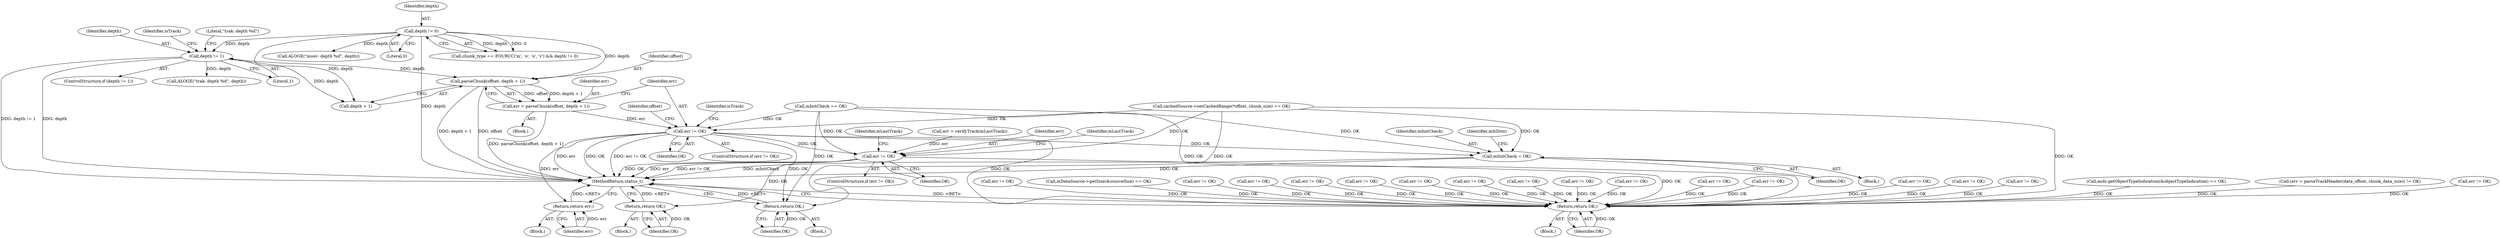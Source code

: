 digraph "0_Android_8a3a2f6ea7defe1a81bb32b3c9f3537f84749b9d@pointer" {
"1000631" [label="(Call,parseChunk(offset, depth + 1))"];
"1000558" [label="(Call,depth != 1)"];
"1000452" [label="(Call,depth != 0)"];
"1000629" [label="(Call,err = parseChunk(offset, depth + 1))"];
"1000637" [label="(Call,err != OK)"];
"1000650" [label="(Return,return err;)"];
"1000682" [label="(Call,err != OK)"];
"1000741" [label="(Return,return OK;)"];
"1003921" [label="(Return,return OK;)"];
"1000753" [label="(Call,mInitCheck = OK)"];
"1000764" [label="(Return,return OK;)"];
"1003452" [label="(Call,err != OK)"];
"1001681" [label="(Call,err != OK)"];
"1000625" [label="(Identifier,offset)"];
"1000682" [label="(Call,err != OK)"];
"1000741" [label="(Return,return OK;)"];
"1000695" [label="(Block,)"];
"1000444" [label="(Call,chunk_type == FOURCC('m', 'o', 'o', 'v') && depth != 0)"];
"1000630" [label="(Identifier,err)"];
"1000118" [label="(Block,)"];
"1002225" [label="(Call,err != OK)"];
"1000755" [label="(Identifier,OK)"];
"1000640" [label="(Block,)"];
"1000681" [label="(ControlStructure,if (err != OK))"];
"1002575" [label="(Call,err != OK)"];
"1002017" [label="(Call,err != OK)"];
"1000454" [label="(Literal,0)"];
"1000627" [label="(Block,)"];
"1000559" [label="(Identifier,depth)"];
"1000642" [label="(Identifier,isTrack)"];
"1000522" [label="(Call,cachedSource->setCachedRange(*offset, chunk_size) == OK)"];
"1003750" [label="(Call,err != OK)"];
"1000765" [label="(Identifier,OK)"];
"1002513" [label="(Call,err != OK)"];
"1000558" [label="(Call,depth != 1)"];
"1000693" [label="(Identifier,mLastTrack)"];
"1000754" [label="(Identifier,mInitCheck)"];
"1003921" [label="(Return,return OK;)"];
"1000562" [label="(Call,ALOGE(\"trak: depth %d\", depth))"];
"1000758" [label="(Identifier,mIsDrm)"];
"1000637" [label="(Call,err != OK)"];
"1002544" [label="(Call,err != OK)"];
"1003048" [label="(Call,err != OK)"];
"1002154" [label="(Call,err != OK)"];
"1000568" [label="(Identifier,isTrack)"];
"1002270" [label="(Call,err != OK)"];
"1000764" [label="(Return,return OK;)"];
"1000651" [label="(Identifier,err)"];
"1000560" [label="(Literal,1)"];
"1000752" [label="(Block,)"];
"1002718" [label="(Call,err != OK)"];
"1003923" [label="(MethodReturn,status_t)"];
"1000631" [label="(Call,parseChunk(offset, depth + 1))"];
"1003083" [label="(Call,err != OK)"];
"1000633" [label="(Call,depth + 1)"];
"1000753" [label="(Call,mInitCheck = OK)"];
"1003910" [label="(Call,err != OK)"];
"1002744" [label="(Call,esds.getObjectTypeIndication(&objectTypeIndication) == OK)"];
"1000742" [label="(Identifier,OK)"];
"1001174" [label="(Call,(err = parseTrackHeader(data_offset, chunk_data_size)) != OK)"];
"1000763" [label="(Block,)"];
"1000636" [label="(ControlStructure,if (err != OK))"];
"1000470" [label="(Call,mInitCheck == OK)"];
"1000684" [label="(Identifier,OK)"];
"1000677" [label="(Call,err = verifyTrack(mLastTrack))"];
"1002194" [label="(Call,err != OK)"];
"1003922" [label="(Identifier,OK)"];
"1003730" [label="(Call,err != OK)"];
"1000453" [label="(Identifier,depth)"];
"1000456" [label="(Call,ALOGE(\"moov: depth %d\", depth))"];
"1000563" [label="(Literal,\"trak: depth %d\")"];
"1000639" [label="(Identifier,OK)"];
"1000629" [label="(Call,err = parseChunk(offset, depth + 1))"];
"1000650" [label="(Return,return err;)"];
"1000452" [label="(Call,depth != 0)"];
"1000224" [label="(Call,mDataSource->getSize(&sourceSize) == OK)"];
"1000638" [label="(Identifier,err)"];
"1000632" [label="(Identifier,offset)"];
"1000557" [label="(ControlStructure,if (depth != 1))"];
"1000683" [label="(Identifier,err)"];
"1000688" [label="(Identifier,mLastTrack)"];
"1000631" -> "1000629"  [label="AST: "];
"1000631" -> "1000633"  [label="CFG: "];
"1000632" -> "1000631"  [label="AST: "];
"1000633" -> "1000631"  [label="AST: "];
"1000629" -> "1000631"  [label="CFG: "];
"1000631" -> "1003923"  [label="DDG: offset"];
"1000631" -> "1003923"  [label="DDG: depth + 1"];
"1000631" -> "1000629"  [label="DDG: offset"];
"1000631" -> "1000629"  [label="DDG: depth + 1"];
"1000558" -> "1000631"  [label="DDG: depth"];
"1000452" -> "1000631"  [label="DDG: depth"];
"1000558" -> "1000557"  [label="AST: "];
"1000558" -> "1000560"  [label="CFG: "];
"1000559" -> "1000558"  [label="AST: "];
"1000560" -> "1000558"  [label="AST: "];
"1000563" -> "1000558"  [label="CFG: "];
"1000568" -> "1000558"  [label="CFG: "];
"1000558" -> "1003923"  [label="DDG: depth != 1"];
"1000558" -> "1003923"  [label="DDG: depth"];
"1000452" -> "1000558"  [label="DDG: depth"];
"1000558" -> "1000562"  [label="DDG: depth"];
"1000558" -> "1000633"  [label="DDG: depth"];
"1000452" -> "1000444"  [label="AST: "];
"1000452" -> "1000454"  [label="CFG: "];
"1000453" -> "1000452"  [label="AST: "];
"1000454" -> "1000452"  [label="AST: "];
"1000444" -> "1000452"  [label="CFG: "];
"1000452" -> "1003923"  [label="DDG: depth"];
"1000452" -> "1000444"  [label="DDG: depth"];
"1000452" -> "1000444"  [label="DDG: 0"];
"1000452" -> "1000456"  [label="DDG: depth"];
"1000452" -> "1000633"  [label="DDG: depth"];
"1000629" -> "1000627"  [label="AST: "];
"1000630" -> "1000629"  [label="AST: "];
"1000638" -> "1000629"  [label="CFG: "];
"1000629" -> "1003923"  [label="DDG: parseChunk(offset, depth + 1)"];
"1000629" -> "1000637"  [label="DDG: err"];
"1000637" -> "1000636"  [label="AST: "];
"1000637" -> "1000639"  [label="CFG: "];
"1000638" -> "1000637"  [label="AST: "];
"1000639" -> "1000637"  [label="AST: "];
"1000625" -> "1000637"  [label="CFG: "];
"1000642" -> "1000637"  [label="CFG: "];
"1000637" -> "1003923"  [label="DDG: err"];
"1000637" -> "1003923"  [label="DDG: OK"];
"1000637" -> "1003923"  [label="DDG: err != OK"];
"1000470" -> "1000637"  [label="DDG: OK"];
"1000522" -> "1000637"  [label="DDG: OK"];
"1000637" -> "1000650"  [label="DDG: err"];
"1000637" -> "1000682"  [label="DDG: OK"];
"1000637" -> "1000753"  [label="DDG: OK"];
"1000637" -> "1000764"  [label="DDG: OK"];
"1000637" -> "1003921"  [label="DDG: OK"];
"1000650" -> "1000640"  [label="AST: "];
"1000650" -> "1000651"  [label="CFG: "];
"1000651" -> "1000650"  [label="AST: "];
"1003923" -> "1000650"  [label="CFG: "];
"1000650" -> "1003923"  [label="DDG: <RET>"];
"1000651" -> "1000650"  [label="DDG: err"];
"1000682" -> "1000681"  [label="AST: "];
"1000682" -> "1000684"  [label="CFG: "];
"1000683" -> "1000682"  [label="AST: "];
"1000684" -> "1000682"  [label="AST: "];
"1000688" -> "1000682"  [label="CFG: "];
"1000693" -> "1000682"  [label="CFG: "];
"1000682" -> "1003923"  [label="DDG: err != OK"];
"1000682" -> "1003923"  [label="DDG: OK"];
"1000682" -> "1003923"  [label="DDG: err"];
"1000677" -> "1000682"  [label="DDG: err"];
"1000470" -> "1000682"  [label="DDG: OK"];
"1000522" -> "1000682"  [label="DDG: OK"];
"1000682" -> "1000741"  [label="DDG: OK"];
"1000682" -> "1003921"  [label="DDG: OK"];
"1000741" -> "1000695"  [label="AST: "];
"1000741" -> "1000742"  [label="CFG: "];
"1000742" -> "1000741"  [label="AST: "];
"1003923" -> "1000741"  [label="CFG: "];
"1000741" -> "1003923"  [label="DDG: <RET>"];
"1000742" -> "1000741"  [label="DDG: OK"];
"1003921" -> "1000118"  [label="AST: "];
"1003921" -> "1003922"  [label="CFG: "];
"1003922" -> "1003921"  [label="AST: "];
"1003923" -> "1003921"  [label="CFG: "];
"1003921" -> "1003923"  [label="DDG: <RET>"];
"1003922" -> "1003921"  [label="DDG: OK"];
"1002270" -> "1003921"  [label="DDG: OK"];
"1000470" -> "1003921"  [label="DDG: OK"];
"1002513" -> "1003921"  [label="DDG: OK"];
"1002575" -> "1003921"  [label="DDG: OK"];
"1003750" -> "1003921"  [label="DDG: OK"];
"1002017" -> "1003921"  [label="DDG: OK"];
"1003083" -> "1003921"  [label="DDG: OK"];
"1002194" -> "1003921"  [label="DDG: OK"];
"1003048" -> "1003921"  [label="DDG: OK"];
"1002225" -> "1003921"  [label="DDG: OK"];
"1000224" -> "1003921"  [label="DDG: OK"];
"1002544" -> "1003921"  [label="DDG: OK"];
"1002744" -> "1003921"  [label="DDG: OK"];
"1001681" -> "1003921"  [label="DDG: OK"];
"1002154" -> "1003921"  [label="DDG: OK"];
"1001174" -> "1003921"  [label="DDG: OK"];
"1002718" -> "1003921"  [label="DDG: OK"];
"1003730" -> "1003921"  [label="DDG: OK"];
"1003452" -> "1003921"  [label="DDG: OK"];
"1003910" -> "1003921"  [label="DDG: OK"];
"1000522" -> "1003921"  [label="DDG: OK"];
"1000753" -> "1000752"  [label="AST: "];
"1000753" -> "1000755"  [label="CFG: "];
"1000754" -> "1000753"  [label="AST: "];
"1000755" -> "1000753"  [label="AST: "];
"1000758" -> "1000753"  [label="CFG: "];
"1000753" -> "1003923"  [label="DDG: mInitCheck"];
"1000753" -> "1003923"  [label="DDG: OK"];
"1000470" -> "1000753"  [label="DDG: OK"];
"1000522" -> "1000753"  [label="DDG: OK"];
"1000764" -> "1000763"  [label="AST: "];
"1000764" -> "1000765"  [label="CFG: "];
"1000765" -> "1000764"  [label="AST: "];
"1003923" -> "1000764"  [label="CFG: "];
"1000764" -> "1003923"  [label="DDG: <RET>"];
"1000765" -> "1000764"  [label="DDG: OK"];
"1000470" -> "1000764"  [label="DDG: OK"];
"1000522" -> "1000764"  [label="DDG: OK"];
}
